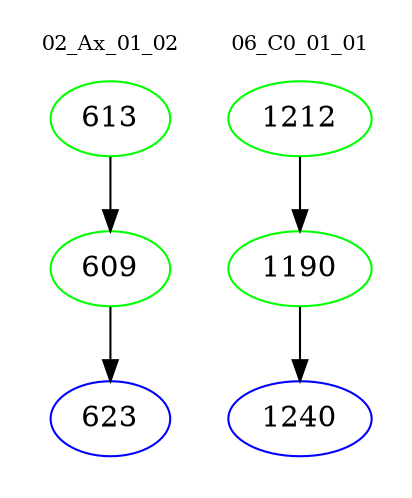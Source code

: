 digraph{
subgraph cluster_0 {
color = white
label = "02_Ax_01_02";
fontsize=10;
T0_613 [label="613", color="green"]
T0_613 -> T0_609 [color="black"]
T0_609 [label="609", color="green"]
T0_609 -> T0_623 [color="black"]
T0_623 [label="623", color="blue"]
}
subgraph cluster_1 {
color = white
label = "06_C0_01_01";
fontsize=10;
T1_1212 [label="1212", color="green"]
T1_1212 -> T1_1190 [color="black"]
T1_1190 [label="1190", color="green"]
T1_1190 -> T1_1240 [color="black"]
T1_1240 [label="1240", color="blue"]
}
}
